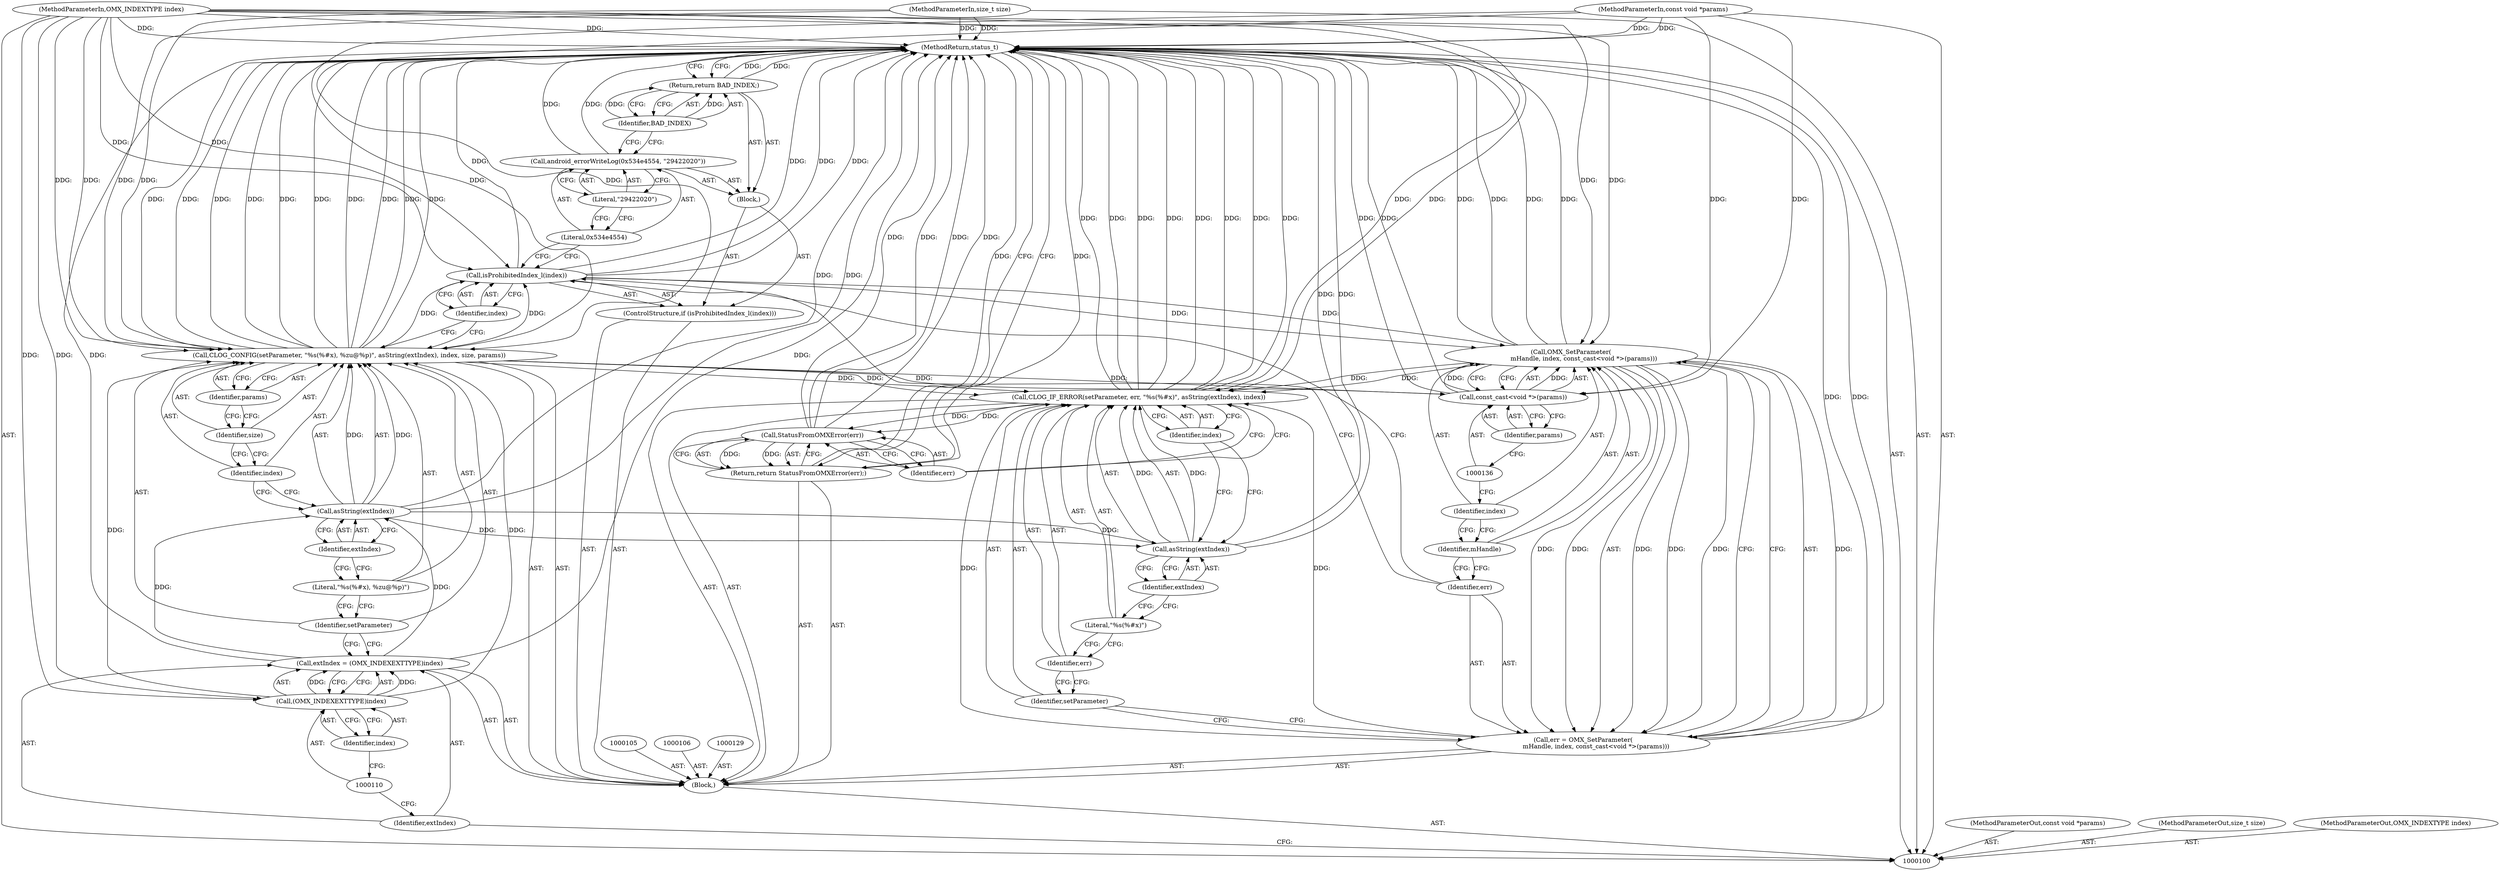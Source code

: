 digraph "0_Android_0f177948ae2640bfe4d70f8e4248e106406b3b0a_14" {
"1000148" [label="(MethodReturn,status_t)"];
"1000128" [label="(Identifier,BAD_INDEX)"];
"1000127" [label="(Return,return BAD_INDEX;)"];
"1000130" [label="(Call,err = OMX_SetParameter(\n             mHandle, index, const_cast<void *>(params)))"];
"1000131" [label="(Identifier,err)"];
"1000132" [label="(Call,OMX_SetParameter(\n             mHandle, index, const_cast<void *>(params)))"];
"1000133" [label="(Identifier,mHandle)"];
"1000134" [label="(Identifier,index)"];
"1000135" [label="(Call,const_cast<void *>(params))"];
"1000137" [label="(Identifier,params)"];
"1000139" [label="(Identifier,setParameter)"];
"1000140" [label="(Identifier,err)"];
"1000141" [label="(Literal,\"%s(%#x)\")"];
"1000142" [label="(Call,asString(extIndex))"];
"1000138" [label="(Call,CLOG_IF_ERROR(setParameter, err, \"%s(%#x)\", asString(extIndex), index))"];
"1000143" [label="(Identifier,extIndex)"];
"1000144" [label="(Identifier,index)"];
"1000145" [label="(Return,return StatusFromOMXError(err);)"];
"1000147" [label="(Identifier,err)"];
"1000146" [label="(Call,StatusFromOMXError(err))"];
"1000102" [label="(MethodParameterIn,const void *params)"];
"1000212" [label="(MethodParameterOut,const void *params)"];
"1000103" [label="(MethodParameterIn,size_t size)"];
"1000213" [label="(MethodParameterOut,size_t size)"];
"1000104" [label="(Block,)"];
"1000101" [label="(MethodParameterIn,OMX_INDEXTYPE index)"];
"1000211" [label="(MethodParameterOut,OMX_INDEXTYPE index)"];
"1000107" [label="(Call,extIndex = (OMX_INDEXEXTTYPE)index)"];
"1000108" [label="(Identifier,extIndex)"];
"1000109" [label="(Call,(OMX_INDEXEXTTYPE)index)"];
"1000111" [label="(Identifier,index)"];
"1000113" [label="(Identifier,setParameter)"];
"1000114" [label="(Literal,\"%s(%#x), %zu@%p)\")"];
"1000112" [label="(Call,CLOG_CONFIG(setParameter, \"%s(%#x), %zu@%p)\", asString(extIndex), index, size, params))"];
"1000115" [label="(Call,asString(extIndex))"];
"1000116" [label="(Identifier,extIndex)"];
"1000117" [label="(Identifier,index)"];
"1000118" [label="(Identifier,size)"];
"1000119" [label="(Identifier,params)"];
"1000122" [label="(Identifier,index)"];
"1000123" [label="(Block,)"];
"1000120" [label="(ControlStructure,if (isProhibitedIndex_l(index)))"];
"1000121" [label="(Call,isProhibitedIndex_l(index))"];
"1000125" [label="(Literal,0x534e4554)"];
"1000126" [label="(Literal,\"29422020\")"];
"1000124" [label="(Call,android_errorWriteLog(0x534e4554, \"29422020\"))"];
"1000148" -> "1000100"  [label="AST: "];
"1000148" -> "1000127"  [label="CFG: "];
"1000148" -> "1000145"  [label="CFG: "];
"1000145" -> "1000148"  [label="DDG: "];
"1000127" -> "1000148"  [label="DDG: "];
"1000138" -> "1000148"  [label="DDG: "];
"1000138" -> "1000148"  [label="DDG: "];
"1000138" -> "1000148"  [label="DDG: "];
"1000138" -> "1000148"  [label="DDG: "];
"1000112" -> "1000148"  [label="DDG: "];
"1000112" -> "1000148"  [label="DDG: "];
"1000112" -> "1000148"  [label="DDG: "];
"1000112" -> "1000148"  [label="DDG: "];
"1000112" -> "1000148"  [label="DDG: "];
"1000146" -> "1000148"  [label="DDG: "];
"1000146" -> "1000148"  [label="DDG: "];
"1000124" -> "1000148"  [label="DDG: "];
"1000130" -> "1000148"  [label="DDG: "];
"1000103" -> "1000148"  [label="DDG: "];
"1000121" -> "1000148"  [label="DDG: "];
"1000121" -> "1000148"  [label="DDG: "];
"1000132" -> "1000148"  [label="DDG: "];
"1000132" -> "1000148"  [label="DDG: "];
"1000102" -> "1000148"  [label="DDG: "];
"1000101" -> "1000148"  [label="DDG: "];
"1000142" -> "1000148"  [label="DDG: "];
"1000115" -> "1000148"  [label="DDG: "];
"1000135" -> "1000148"  [label="DDG: "];
"1000107" -> "1000148"  [label="DDG: "];
"1000128" -> "1000127"  [label="AST: "];
"1000128" -> "1000124"  [label="CFG: "];
"1000127" -> "1000128"  [label="CFG: "];
"1000128" -> "1000127"  [label="DDG: "];
"1000127" -> "1000123"  [label="AST: "];
"1000127" -> "1000128"  [label="CFG: "];
"1000128" -> "1000127"  [label="AST: "];
"1000148" -> "1000127"  [label="CFG: "];
"1000127" -> "1000148"  [label="DDG: "];
"1000128" -> "1000127"  [label="DDG: "];
"1000130" -> "1000104"  [label="AST: "];
"1000130" -> "1000132"  [label="CFG: "];
"1000131" -> "1000130"  [label="AST: "];
"1000132" -> "1000130"  [label="AST: "];
"1000139" -> "1000130"  [label="CFG: "];
"1000130" -> "1000148"  [label="DDG: "];
"1000132" -> "1000130"  [label="DDG: "];
"1000132" -> "1000130"  [label="DDG: "];
"1000132" -> "1000130"  [label="DDG: "];
"1000130" -> "1000138"  [label="DDG: "];
"1000131" -> "1000130"  [label="AST: "];
"1000131" -> "1000121"  [label="CFG: "];
"1000133" -> "1000131"  [label="CFG: "];
"1000132" -> "1000130"  [label="AST: "];
"1000132" -> "1000135"  [label="CFG: "];
"1000133" -> "1000132"  [label="AST: "];
"1000134" -> "1000132"  [label="AST: "];
"1000135" -> "1000132"  [label="AST: "];
"1000130" -> "1000132"  [label="CFG: "];
"1000132" -> "1000148"  [label="DDG: "];
"1000132" -> "1000148"  [label="DDG: "];
"1000132" -> "1000130"  [label="DDG: "];
"1000132" -> "1000130"  [label="DDG: "];
"1000132" -> "1000130"  [label="DDG: "];
"1000121" -> "1000132"  [label="DDG: "];
"1000101" -> "1000132"  [label="DDG: "];
"1000135" -> "1000132"  [label="DDG: "];
"1000132" -> "1000138"  [label="DDG: "];
"1000133" -> "1000132"  [label="AST: "];
"1000133" -> "1000131"  [label="CFG: "];
"1000134" -> "1000133"  [label="CFG: "];
"1000134" -> "1000132"  [label="AST: "];
"1000134" -> "1000133"  [label="CFG: "];
"1000136" -> "1000134"  [label="CFG: "];
"1000135" -> "1000132"  [label="AST: "];
"1000135" -> "1000137"  [label="CFG: "];
"1000136" -> "1000135"  [label="AST: "];
"1000137" -> "1000135"  [label="AST: "];
"1000132" -> "1000135"  [label="CFG: "];
"1000135" -> "1000148"  [label="DDG: "];
"1000135" -> "1000132"  [label="DDG: "];
"1000112" -> "1000135"  [label="DDG: "];
"1000102" -> "1000135"  [label="DDG: "];
"1000137" -> "1000135"  [label="AST: "];
"1000137" -> "1000136"  [label="CFG: "];
"1000135" -> "1000137"  [label="CFG: "];
"1000139" -> "1000138"  [label="AST: "];
"1000139" -> "1000130"  [label="CFG: "];
"1000140" -> "1000139"  [label="CFG: "];
"1000140" -> "1000138"  [label="AST: "];
"1000140" -> "1000139"  [label="CFG: "];
"1000141" -> "1000140"  [label="CFG: "];
"1000141" -> "1000138"  [label="AST: "];
"1000141" -> "1000140"  [label="CFG: "];
"1000143" -> "1000141"  [label="CFG: "];
"1000142" -> "1000138"  [label="AST: "];
"1000142" -> "1000143"  [label="CFG: "];
"1000143" -> "1000142"  [label="AST: "];
"1000144" -> "1000142"  [label="CFG: "];
"1000142" -> "1000148"  [label="DDG: "];
"1000142" -> "1000138"  [label="DDG: "];
"1000115" -> "1000142"  [label="DDG: "];
"1000138" -> "1000104"  [label="AST: "];
"1000138" -> "1000144"  [label="CFG: "];
"1000139" -> "1000138"  [label="AST: "];
"1000140" -> "1000138"  [label="AST: "];
"1000141" -> "1000138"  [label="AST: "];
"1000142" -> "1000138"  [label="AST: "];
"1000144" -> "1000138"  [label="AST: "];
"1000147" -> "1000138"  [label="CFG: "];
"1000138" -> "1000148"  [label="DDG: "];
"1000138" -> "1000148"  [label="DDG: "];
"1000138" -> "1000148"  [label="DDG: "];
"1000138" -> "1000148"  [label="DDG: "];
"1000112" -> "1000138"  [label="DDG: "];
"1000130" -> "1000138"  [label="DDG: "];
"1000142" -> "1000138"  [label="DDG: "];
"1000132" -> "1000138"  [label="DDG: "];
"1000101" -> "1000138"  [label="DDG: "];
"1000138" -> "1000146"  [label="DDG: "];
"1000143" -> "1000142"  [label="AST: "];
"1000143" -> "1000141"  [label="CFG: "];
"1000142" -> "1000143"  [label="CFG: "];
"1000144" -> "1000138"  [label="AST: "];
"1000144" -> "1000142"  [label="CFG: "];
"1000138" -> "1000144"  [label="CFG: "];
"1000145" -> "1000104"  [label="AST: "];
"1000145" -> "1000146"  [label="CFG: "];
"1000146" -> "1000145"  [label="AST: "];
"1000148" -> "1000145"  [label="CFG: "];
"1000145" -> "1000148"  [label="DDG: "];
"1000146" -> "1000145"  [label="DDG: "];
"1000147" -> "1000146"  [label="AST: "];
"1000147" -> "1000138"  [label="CFG: "];
"1000146" -> "1000147"  [label="CFG: "];
"1000146" -> "1000145"  [label="AST: "];
"1000146" -> "1000147"  [label="CFG: "];
"1000147" -> "1000146"  [label="AST: "];
"1000145" -> "1000146"  [label="CFG: "];
"1000146" -> "1000148"  [label="DDG: "];
"1000146" -> "1000148"  [label="DDG: "];
"1000146" -> "1000145"  [label="DDG: "];
"1000138" -> "1000146"  [label="DDG: "];
"1000102" -> "1000100"  [label="AST: "];
"1000102" -> "1000148"  [label="DDG: "];
"1000102" -> "1000112"  [label="DDG: "];
"1000102" -> "1000135"  [label="DDG: "];
"1000212" -> "1000100"  [label="AST: "];
"1000103" -> "1000100"  [label="AST: "];
"1000103" -> "1000148"  [label="DDG: "];
"1000103" -> "1000112"  [label="DDG: "];
"1000213" -> "1000100"  [label="AST: "];
"1000104" -> "1000100"  [label="AST: "];
"1000105" -> "1000104"  [label="AST: "];
"1000106" -> "1000104"  [label="AST: "];
"1000107" -> "1000104"  [label="AST: "];
"1000112" -> "1000104"  [label="AST: "];
"1000120" -> "1000104"  [label="AST: "];
"1000129" -> "1000104"  [label="AST: "];
"1000130" -> "1000104"  [label="AST: "];
"1000138" -> "1000104"  [label="AST: "];
"1000145" -> "1000104"  [label="AST: "];
"1000101" -> "1000100"  [label="AST: "];
"1000101" -> "1000148"  [label="DDG: "];
"1000101" -> "1000109"  [label="DDG: "];
"1000101" -> "1000112"  [label="DDG: "];
"1000101" -> "1000121"  [label="DDG: "];
"1000101" -> "1000132"  [label="DDG: "];
"1000101" -> "1000138"  [label="DDG: "];
"1000211" -> "1000100"  [label="AST: "];
"1000107" -> "1000104"  [label="AST: "];
"1000107" -> "1000109"  [label="CFG: "];
"1000108" -> "1000107"  [label="AST: "];
"1000109" -> "1000107"  [label="AST: "];
"1000113" -> "1000107"  [label="CFG: "];
"1000107" -> "1000148"  [label="DDG: "];
"1000109" -> "1000107"  [label="DDG: "];
"1000107" -> "1000115"  [label="DDG: "];
"1000108" -> "1000107"  [label="AST: "];
"1000108" -> "1000100"  [label="CFG: "];
"1000110" -> "1000108"  [label="CFG: "];
"1000109" -> "1000107"  [label="AST: "];
"1000109" -> "1000111"  [label="CFG: "];
"1000110" -> "1000109"  [label="AST: "];
"1000111" -> "1000109"  [label="AST: "];
"1000107" -> "1000109"  [label="CFG: "];
"1000109" -> "1000107"  [label="DDG: "];
"1000101" -> "1000109"  [label="DDG: "];
"1000109" -> "1000112"  [label="DDG: "];
"1000111" -> "1000109"  [label="AST: "];
"1000111" -> "1000110"  [label="CFG: "];
"1000109" -> "1000111"  [label="CFG: "];
"1000113" -> "1000112"  [label="AST: "];
"1000113" -> "1000107"  [label="CFG: "];
"1000114" -> "1000113"  [label="CFG: "];
"1000114" -> "1000112"  [label="AST: "];
"1000114" -> "1000113"  [label="CFG: "];
"1000116" -> "1000114"  [label="CFG: "];
"1000112" -> "1000104"  [label="AST: "];
"1000112" -> "1000119"  [label="CFG: "];
"1000113" -> "1000112"  [label="AST: "];
"1000114" -> "1000112"  [label="AST: "];
"1000115" -> "1000112"  [label="AST: "];
"1000117" -> "1000112"  [label="AST: "];
"1000118" -> "1000112"  [label="AST: "];
"1000119" -> "1000112"  [label="AST: "];
"1000122" -> "1000112"  [label="CFG: "];
"1000112" -> "1000148"  [label="DDG: "];
"1000112" -> "1000148"  [label="DDG: "];
"1000112" -> "1000148"  [label="DDG: "];
"1000112" -> "1000148"  [label="DDG: "];
"1000112" -> "1000148"  [label="DDG: "];
"1000115" -> "1000112"  [label="DDG: "];
"1000109" -> "1000112"  [label="DDG: "];
"1000101" -> "1000112"  [label="DDG: "];
"1000103" -> "1000112"  [label="DDG: "];
"1000102" -> "1000112"  [label="DDG: "];
"1000112" -> "1000121"  [label="DDG: "];
"1000112" -> "1000135"  [label="DDG: "];
"1000112" -> "1000138"  [label="DDG: "];
"1000115" -> "1000112"  [label="AST: "];
"1000115" -> "1000116"  [label="CFG: "];
"1000116" -> "1000115"  [label="AST: "];
"1000117" -> "1000115"  [label="CFG: "];
"1000115" -> "1000148"  [label="DDG: "];
"1000115" -> "1000112"  [label="DDG: "];
"1000107" -> "1000115"  [label="DDG: "];
"1000115" -> "1000142"  [label="DDG: "];
"1000116" -> "1000115"  [label="AST: "];
"1000116" -> "1000114"  [label="CFG: "];
"1000115" -> "1000116"  [label="CFG: "];
"1000117" -> "1000112"  [label="AST: "];
"1000117" -> "1000115"  [label="CFG: "];
"1000118" -> "1000117"  [label="CFG: "];
"1000118" -> "1000112"  [label="AST: "];
"1000118" -> "1000117"  [label="CFG: "];
"1000119" -> "1000118"  [label="CFG: "];
"1000119" -> "1000112"  [label="AST: "];
"1000119" -> "1000118"  [label="CFG: "];
"1000112" -> "1000119"  [label="CFG: "];
"1000122" -> "1000121"  [label="AST: "];
"1000122" -> "1000112"  [label="CFG: "];
"1000121" -> "1000122"  [label="CFG: "];
"1000123" -> "1000120"  [label="AST: "];
"1000124" -> "1000123"  [label="AST: "];
"1000127" -> "1000123"  [label="AST: "];
"1000120" -> "1000104"  [label="AST: "];
"1000121" -> "1000120"  [label="AST: "];
"1000123" -> "1000120"  [label="AST: "];
"1000121" -> "1000120"  [label="AST: "];
"1000121" -> "1000122"  [label="CFG: "];
"1000122" -> "1000121"  [label="AST: "];
"1000125" -> "1000121"  [label="CFG: "];
"1000131" -> "1000121"  [label="CFG: "];
"1000121" -> "1000148"  [label="DDG: "];
"1000121" -> "1000148"  [label="DDG: "];
"1000112" -> "1000121"  [label="DDG: "];
"1000101" -> "1000121"  [label="DDG: "];
"1000121" -> "1000132"  [label="DDG: "];
"1000125" -> "1000124"  [label="AST: "];
"1000125" -> "1000121"  [label="CFG: "];
"1000126" -> "1000125"  [label="CFG: "];
"1000126" -> "1000124"  [label="AST: "];
"1000126" -> "1000125"  [label="CFG: "];
"1000124" -> "1000126"  [label="CFG: "];
"1000124" -> "1000123"  [label="AST: "];
"1000124" -> "1000126"  [label="CFG: "];
"1000125" -> "1000124"  [label="AST: "];
"1000126" -> "1000124"  [label="AST: "];
"1000128" -> "1000124"  [label="CFG: "];
"1000124" -> "1000148"  [label="DDG: "];
}
